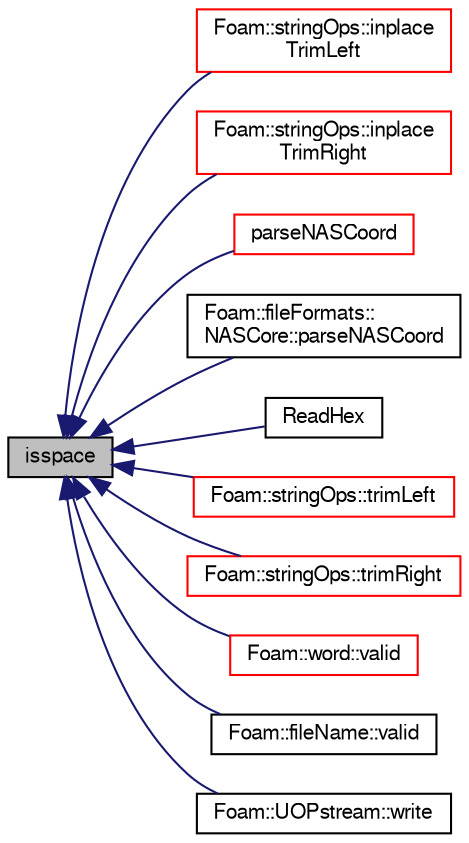 digraph "isspace"
{
  bgcolor="transparent";
  edge [fontname="FreeSans",fontsize="10",labelfontname="FreeSans",labelfontsize="10"];
  node [fontname="FreeSans",fontsize="10",shape=record];
  rankdir="LR";
  Node1 [label="isspace",height=0.2,width=0.4,color="black", fillcolor="grey75", style="filled" fontcolor="black"];
  Node1 -> Node2 [dir="back",color="midnightblue",fontsize="10",style="solid",fontname="FreeSans"];
  Node2 [label="Foam::stringOps::inplace\lTrimLeft",height=0.2,width=0.4,color="red",URL="$a10318.html#afa4a449abe8c1e46b109802919d0f1c5",tooltip="Trim leading whitespace inplace. "];
  Node1 -> Node3 [dir="back",color="midnightblue",fontsize="10",style="solid",fontname="FreeSans"];
  Node3 [label="Foam::stringOps::inplace\lTrimRight",height=0.2,width=0.4,color="red",URL="$a10318.html#a234819fd3bc3b043a6647175bf52e712",tooltip="Trim trailing whitespace inplace. "];
  Node1 -> Node4 [dir="back",color="midnightblue",fontsize="10",style="solid",fontname="FreeSans"];
  Node4 [label="parseNASCoord",height=0.2,width=0.4,color="red",URL="$a10237.html#a663c47a91dbc4b5b9064c385189002be"];
  Node1 -> Node5 [dir="back",color="midnightblue",fontsize="10",style="solid",fontname="FreeSans"];
  Node5 [label="Foam::fileFormats::\lNASCore::parseNASCoord",height=0.2,width=0.4,color="black",URL="$a01524.html#afe228e66f85cd3e6475ddce582188a94",tooltip="Do weird things to extract number. "];
  Node1 -> Node6 [dir="back",color="midnightblue",fontsize="10",style="solid",fontname="FreeSans"];
  Node6 [label="ReadHex",height=0.2,width=0.4,color="black",URL="$a10237.html#a85ba449e29559647c3b485a598d739f5",tooltip="Read a hex label from an input stream. "];
  Node1 -> Node7 [dir="back",color="midnightblue",fontsize="10",style="solid",fontname="FreeSans"];
  Node7 [label="Foam::stringOps::trimLeft",height=0.2,width=0.4,color="red",URL="$a10318.html#ab7e5fb91bd2b1e0276dc18b23eee259d",tooltip="Return string trimmed of leading whitespace. "];
  Node1 -> Node8 [dir="back",color="midnightblue",fontsize="10",style="solid",fontname="FreeSans"];
  Node8 [label="Foam::stringOps::trimRight",height=0.2,width=0.4,color="red",URL="$a10318.html#aa1ae9f60058a233895b56c782199a396",tooltip="Return string trimmed of trailing whitespace. "];
  Node1 -> Node9 [dir="back",color="midnightblue",fontsize="10",style="solid",fontname="FreeSans"];
  Node9 [label="Foam::word::valid",height=0.2,width=0.4,color="red",URL="$a02795.html#a02301e1d2e6a0a6d1ebb1ecd038872e3",tooltip="Is this character valid for a word. "];
  Node1 -> Node10 [dir="back",color="midnightblue",fontsize="10",style="solid",fontname="FreeSans"];
  Node10 [label="Foam::fileName::valid",height=0.2,width=0.4,color="black",URL="$a00758.html#a02301e1d2e6a0a6d1ebb1ecd038872e3",tooltip="Is this character valid for a fileName? "];
  Node1 -> Node11 [dir="back",color="midnightblue",fontsize="10",style="solid",fontname="FreeSans"];
  Node11 [label="Foam::UOPstream::write",height=0.2,width=0.4,color="black",URL="$a02687.html#ab2f5598b4b95c3e980071b92457e8d90",tooltip="Write character. "];
}
